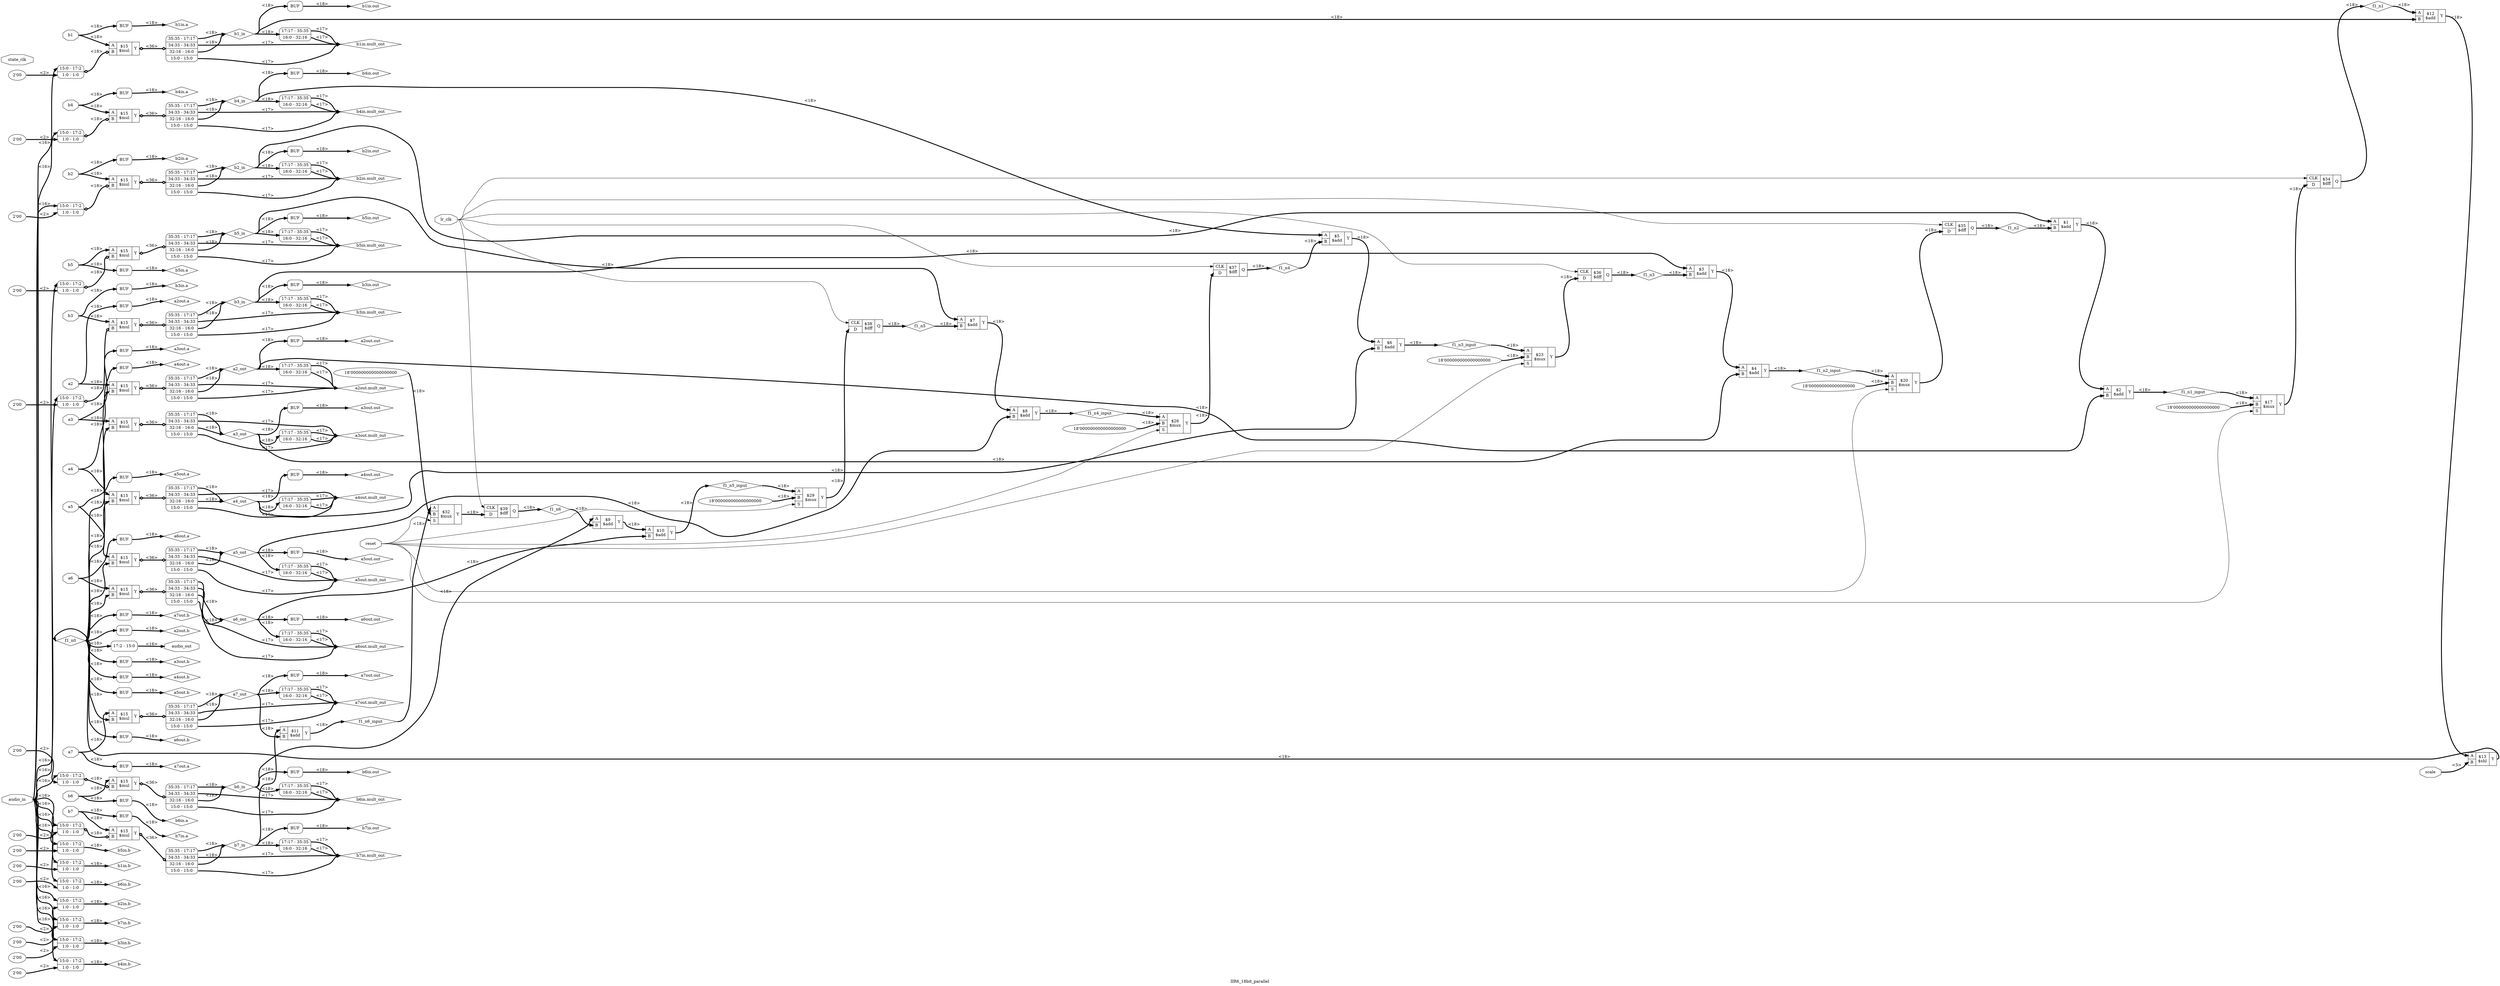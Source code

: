 digraph "IIR6_18bit_parallel" {
label="IIR6_18bit_parallel";
rankdir="LR";
remincross=true;
n2 [ shape=octagon, label="audio_out", color="black", fontcolor="black" ];
n3 [ shape=octagon, label="audio_in", color="black", fontcolor="black" ];
n4 [ shape=octagon, label="scale", color="black", fontcolor="black" ];
n5 [ shape=octagon, label="b1", color="black", fontcolor="black" ];
n6 [ shape=octagon, label="b2", color="black", fontcolor="black" ];
n7 [ shape=octagon, label="b3", color="black", fontcolor="black" ];
n8 [ shape=octagon, label="b4", color="black", fontcolor="black" ];
n9 [ shape=octagon, label="b5", color="black", fontcolor="black" ];
n10 [ shape=octagon, label="b6", color="black", fontcolor="black" ];
n11 [ shape=octagon, label="b7", color="black", fontcolor="black" ];
n12 [ shape=octagon, label="a2", color="black", fontcolor="black" ];
n13 [ shape=octagon, label="a3", color="black", fontcolor="black" ];
n14 [ shape=octagon, label="a4", color="black", fontcolor="black" ];
n15 [ shape=octagon, label="a5", color="black", fontcolor="black" ];
n16 [ shape=octagon, label="a6", color="black", fontcolor="black" ];
n17 [ shape=octagon, label="a7", color="black", fontcolor="black" ];
n18 [ shape=octagon, label="state_clk", color="black", fontcolor="black" ];
n19 [ shape=octagon, label="lr_clk", color="black", fontcolor="black" ];
n20 [ shape=octagon, label="reset", color="black", fontcolor="black" ];
n21 [ shape=diamond, label="b1_in", color="black", fontcolor="black" ];
n22 [ shape=diamond, label="b2_in", color="black", fontcolor="black" ];
n23 [ shape=diamond, label="b3_in", color="black", fontcolor="black" ];
n24 [ shape=diamond, label="b4_in", color="black", fontcolor="black" ];
n25 [ shape=diamond, label="b5_in", color="black", fontcolor="black" ];
n26 [ shape=diamond, label="b6_in", color="black", fontcolor="black" ];
n27 [ shape=diamond, label="b7_in", color="black", fontcolor="black" ];
n28 [ shape=diamond, label="a2_out", color="black", fontcolor="black" ];
n29 [ shape=diamond, label="a3_out", color="black", fontcolor="black" ];
n30 [ shape=diamond, label="a4_out", color="black", fontcolor="black" ];
n31 [ shape=diamond, label="a5_out", color="black", fontcolor="black" ];
n32 [ shape=diamond, label="a6_out", color="black", fontcolor="black" ];
n33 [ shape=diamond, label="a7_out", color="black", fontcolor="black" ];
n34 [ shape=diamond, label="f1_n1", color="black", fontcolor="black" ];
n35 [ shape=diamond, label="f1_n2", color="black", fontcolor="black" ];
n36 [ shape=diamond, label="f1_n3", color="black", fontcolor="black" ];
n37 [ shape=diamond, label="f1_n4", color="black", fontcolor="black" ];
n38 [ shape=diamond, label="f1_n5", color="black", fontcolor="black" ];
n39 [ shape=diamond, label="f1_n6", color="black", fontcolor="black" ];
n40 [ shape=diamond, label="f1_n1_input", color="black", fontcolor="black" ];
n41 [ shape=diamond, label="f1_n2_input", color="black", fontcolor="black" ];
n42 [ shape=diamond, label="f1_n3_input", color="black", fontcolor="black" ];
n43 [ shape=diamond, label="f1_n4_input", color="black", fontcolor="black" ];
n44 [ shape=diamond, label="f1_n5_input", color="black", fontcolor="black" ];
n45 [ shape=diamond, label="f1_n6_input", color="black", fontcolor="black" ];
n46 [ shape=diamond, label="f1_n0", color="black", fontcolor="black" ];
n59 [ shape=diamond, label="a7out.b", color="black", fontcolor="black" ];
n60 [ shape=diamond, label="a7out.mult_out", color="black", fontcolor="black" ];
n61 [ shape=diamond, label="b1in.out", color="black", fontcolor="black" ];
n62 [ shape=diamond, label="b2in.out", color="black", fontcolor="black" ];
n63 [ shape=diamond, label="b1in.a", color="black", fontcolor="black" ];
n64 [ shape=diamond, label="b3in.out", color="black", fontcolor="black" ];
n65 [ shape=diamond, label="b1in.b", color="black", fontcolor="black" ];
n66 [ shape=diamond, label="b1in.mult_out", color="black", fontcolor="black" ];
n67 [ shape=diamond, label="b2in.a", color="black", fontcolor="black" ];
n68 [ shape=diamond, label="b4in.out", color="black", fontcolor="black" ];
n69 [ shape=diamond, label="b2in.b", color="black", fontcolor="black" ];
n70 [ shape=diamond, label="b2in.mult_out", color="black", fontcolor="black" ];
n71 [ shape=diamond, label="b3in.a", color="black", fontcolor="black" ];
n72 [ shape=diamond, label="b5in.out", color="black", fontcolor="black" ];
n73 [ shape=diamond, label="b3in.b", color="black", fontcolor="black" ];
n74 [ shape=diamond, label="b3in.mult_out", color="black", fontcolor="black" ];
n75 [ shape=diamond, label="b4in.a", color="black", fontcolor="black" ];
n76 [ shape=diamond, label="b6in.out", color="black", fontcolor="black" ];
n77 [ shape=diamond, label="b4in.b", color="black", fontcolor="black" ];
n78 [ shape=diamond, label="b4in.mult_out", color="black", fontcolor="black" ];
n79 [ shape=diamond, label="b5in.a", color="black", fontcolor="black" ];
n80 [ shape=diamond, label="b7in.out", color="black", fontcolor="black" ];
n81 [ shape=diamond, label="b5in.b", color="black", fontcolor="black" ];
n82 [ shape=diamond, label="b5in.mult_out", color="black", fontcolor="black" ];
n83 [ shape=diamond, label="b6in.a", color="black", fontcolor="black" ];
n84 [ shape=diamond, label="a2out.out", color="black", fontcolor="black" ];
n85 [ shape=diamond, label="b6in.b", color="black", fontcolor="black" ];
n86 [ shape=diamond, label="b6in.mult_out", color="black", fontcolor="black" ];
n87 [ shape=diamond, label="b7in.a", color="black", fontcolor="black" ];
n88 [ shape=diamond, label="a3out.out", color="black", fontcolor="black" ];
n89 [ shape=diamond, label="b7in.b", color="black", fontcolor="black" ];
n90 [ shape=diamond, label="b7in.mult_out", color="black", fontcolor="black" ];
n91 [ shape=diamond, label="a2out.a", color="black", fontcolor="black" ];
n92 [ shape=diamond, label="a4out.out", color="black", fontcolor="black" ];
n93 [ shape=diamond, label="a2out.b", color="black", fontcolor="black" ];
n94 [ shape=diamond, label="a2out.mult_out", color="black", fontcolor="black" ];
n95 [ shape=diamond, label="a3out.a", color="black", fontcolor="black" ];
n96 [ shape=diamond, label="a5out.out", color="black", fontcolor="black" ];
n97 [ shape=diamond, label="a3out.b", color="black", fontcolor="black" ];
n98 [ shape=diamond, label="a3out.mult_out", color="black", fontcolor="black" ];
n99 [ shape=diamond, label="a4out.a", color="black", fontcolor="black" ];
n100 [ shape=diamond, label="a6out.out", color="black", fontcolor="black" ];
n101 [ shape=diamond, label="a4out.b", color="black", fontcolor="black" ];
n102 [ shape=diamond, label="a4out.mult_out", color="black", fontcolor="black" ];
n103 [ shape=diamond, label="a5out.a", color="black", fontcolor="black" ];
n104 [ shape=diamond, label="a7out.out", color="black", fontcolor="black" ];
n105 [ shape=diamond, label="a5out.b", color="black", fontcolor="black" ];
n106 [ shape=diamond, label="a5out.mult_out", color="black", fontcolor="black" ];
n107 [ shape=diamond, label="a6out.a", color="black", fontcolor="black" ];
n108 [ shape=diamond, label="a6out.b", color="black", fontcolor="black" ];
n109 [ shape=diamond, label="a6out.mult_out", color="black", fontcolor="black" ];
n110 [ shape=diamond, label="a7out.a", color="black", fontcolor="black" ];
c114 [ shape=record, label="{{<p111> A|<p112> B}|$1\n$add|{<p113> Y}}" ];
c115 [ shape=record, label="{{<p111> A|<p112> B}|$2\n$add|{<p113> Y}}" ];
c116 [ shape=record, label="{{<p111> A|<p112> B}|$3\n$add|{<p113> Y}}" ];
c117 [ shape=record, label="{{<p111> A|<p112> B}|$4\n$add|{<p113> Y}}" ];
c118 [ shape=record, label="{{<p111> A|<p112> B}|$5\n$add|{<p113> Y}}" ];
c119 [ shape=record, label="{{<p111> A|<p112> B}|$6\n$add|{<p113> Y}}" ];
c120 [ shape=record, label="{{<p111> A|<p112> B}|$7\n$add|{<p113> Y}}" ];
c121 [ shape=record, label="{{<p111> A|<p112> B}|$8\n$add|{<p113> Y}}" ];
c122 [ shape=record, label="{{<p111> A|<p112> B}|$9\n$add|{<p113> Y}}" ];
c123 [ shape=record, label="{{<p111> A|<p112> B}|$10\n$add|{<p113> Y}}" ];
c124 [ shape=record, label="{{<p111> A|<p112> B}|$11\n$add|{<p113> Y}}" ];
c125 [ shape=record, label="{{<p111> A|<p112> B}|$12\n$add|{<p113> Y}}" ];
c126 [ shape=record, label="{{<p111> A|<p112> B}|$13\n$shl|{<p113> Y}}" ];
v0 [ label="18'000000000000000000" ];
c128 [ shape=record, label="{{<p111> A|<p112> B|<p127> S}|$17\n$mux|{<p113> Y}}" ];
v1 [ label="18'000000000000000000" ];
c129 [ shape=record, label="{{<p111> A|<p112> B|<p127> S}|$20\n$mux|{<p113> Y}}" ];
v2 [ label="18'000000000000000000" ];
c130 [ shape=record, label="{{<p111> A|<p112> B|<p127> S}|$23\n$mux|{<p113> Y}}" ];
v3 [ label="18'000000000000000000" ];
c131 [ shape=record, label="{{<p111> A|<p112> B|<p127> S}|$26\n$mux|{<p113> Y}}" ];
v4 [ label="18'000000000000000000" ];
c132 [ shape=record, label="{{<p111> A|<p112> B|<p127> S}|$29\n$mux|{<p113> Y}}" ];
v5 [ label="18'000000000000000000" ];
c133 [ shape=record, label="{{<p111> A|<p112> B|<p127> S}|$32\n$mux|{<p113> Y}}" ];
c137 [ shape=record, label="{{<p134> CLK|<p135> D}|$34\n$dff|{<p136> Q}}" ];
c138 [ shape=record, label="{{<p134> CLK|<p135> D}|$35\n$dff|{<p136> Q}}" ];
c139 [ shape=record, label="{{<p134> CLK|<p135> D}|$36\n$dff|{<p136> Q}}" ];
c140 [ shape=record, label="{{<p134> CLK|<p135> D}|$37\n$dff|{<p136> Q}}" ];
c141 [ shape=record, label="{{<p134> CLK|<p135> D}|$38\n$dff|{<p136> Q}}" ];
c142 [ shape=record, label="{{<p134> CLK|<p135> D}|$39\n$dff|{<p136> Q}}" ];
c143 [ shape=record, label="{{<p111> A|<p112> B}|$15\n$mul|{<p113> Y}}" ];
x6 [ shape=record, style=rounded, label="<s3> 35:35 - 17:17 |<s2> 34:33 - 34:33 |<s1> 32:16 - 16:0 |<s0> 15:0 - 15:0 " ];
c143:p113:e -> x6:w [arrowhead=odiamond, arrowtail=odiamond, dir=both, color="black", style="setlinewidth(3)", label="<36>"];
v8 [ label="2'00" ];
c144 [ shape=record, label="{{<p111> A|<p112> B}|$15\n$mul|{<p113> Y}}" ];
x7 [ shape=record, style=rounded, label="<s1> 15:0 - 17:2 |<s0> 1:0 - 1:0 " ];
x7:e -> c144:p112:w [arrowhead=odiamond, arrowtail=odiamond, dir=both, color="black", style="setlinewidth(3)", label="<18>"];
x9 [ shape=record, style=rounded, label="<s3> 35:35 - 17:17 |<s2> 34:33 - 34:33 |<s1> 32:16 - 16:0 |<s0> 15:0 - 15:0 " ];
c144:p113:e -> x9:w [arrowhead=odiamond, arrowtail=odiamond, dir=both, color="black", style="setlinewidth(3)", label="<36>"];
v11 [ label="2'00" ];
c145 [ shape=record, label="{{<p111> A|<p112> B}|$15\n$mul|{<p113> Y}}" ];
x10 [ shape=record, style=rounded, label="<s1> 15:0 - 17:2 |<s0> 1:0 - 1:0 " ];
x10:e -> c145:p112:w [arrowhead=odiamond, arrowtail=odiamond, dir=both, color="black", style="setlinewidth(3)", label="<18>"];
x12 [ shape=record, style=rounded, label="<s3> 35:35 - 17:17 |<s2> 34:33 - 34:33 |<s1> 32:16 - 16:0 |<s0> 15:0 - 15:0 " ];
c145:p113:e -> x12:w [arrowhead=odiamond, arrowtail=odiamond, dir=both, color="black", style="setlinewidth(3)", label="<36>"];
v14 [ label="2'00" ];
c146 [ shape=record, label="{{<p111> A|<p112> B}|$15\n$mul|{<p113> Y}}" ];
x13 [ shape=record, style=rounded, label="<s1> 15:0 - 17:2 |<s0> 1:0 - 1:0 " ];
x13:e -> c146:p112:w [arrowhead=odiamond, arrowtail=odiamond, dir=both, color="black", style="setlinewidth(3)", label="<18>"];
x15 [ shape=record, style=rounded, label="<s3> 35:35 - 17:17 |<s2> 34:33 - 34:33 |<s1> 32:16 - 16:0 |<s0> 15:0 - 15:0 " ];
c146:p113:e -> x15:w [arrowhead=odiamond, arrowtail=odiamond, dir=both, color="black", style="setlinewidth(3)", label="<36>"];
v17 [ label="2'00" ];
c147 [ shape=record, label="{{<p111> A|<p112> B}|$15\n$mul|{<p113> Y}}" ];
x16 [ shape=record, style=rounded, label="<s1> 15:0 - 17:2 |<s0> 1:0 - 1:0 " ];
x16:e -> c147:p112:w [arrowhead=odiamond, arrowtail=odiamond, dir=both, color="black", style="setlinewidth(3)", label="<18>"];
x18 [ shape=record, style=rounded, label="<s3> 35:35 - 17:17 |<s2> 34:33 - 34:33 |<s1> 32:16 - 16:0 |<s0> 15:0 - 15:0 " ];
c147:p113:e -> x18:w [arrowhead=odiamond, arrowtail=odiamond, dir=both, color="black", style="setlinewidth(3)", label="<36>"];
v20 [ label="2'00" ];
c148 [ shape=record, label="{{<p111> A|<p112> B}|$15\n$mul|{<p113> Y}}" ];
x19 [ shape=record, style=rounded, label="<s1> 15:0 - 17:2 |<s0> 1:0 - 1:0 " ];
x19:e -> c148:p112:w [arrowhead=odiamond, arrowtail=odiamond, dir=both, color="black", style="setlinewidth(3)", label="<18>"];
x21 [ shape=record, style=rounded, label="<s3> 35:35 - 17:17 |<s2> 34:33 - 34:33 |<s1> 32:16 - 16:0 |<s0> 15:0 - 15:0 " ];
c148:p113:e -> x21:w [arrowhead=odiamond, arrowtail=odiamond, dir=both, color="black", style="setlinewidth(3)", label="<36>"];
v23 [ label="2'00" ];
c149 [ shape=record, label="{{<p111> A|<p112> B}|$15\n$mul|{<p113> Y}}" ];
x22 [ shape=record, style=rounded, label="<s1> 15:0 - 17:2 |<s0> 1:0 - 1:0 " ];
x22:e -> c149:p112:w [arrowhead=odiamond, arrowtail=odiamond, dir=both, color="black", style="setlinewidth(3)", label="<18>"];
x24 [ shape=record, style=rounded, label="<s3> 35:35 - 17:17 |<s2> 34:33 - 34:33 |<s1> 32:16 - 16:0 |<s0> 15:0 - 15:0 " ];
c149:p113:e -> x24:w [arrowhead=odiamond, arrowtail=odiamond, dir=both, color="black", style="setlinewidth(3)", label="<36>"];
v26 [ label="2'00" ];
c150 [ shape=record, label="{{<p111> A|<p112> B}|$15\n$mul|{<p113> Y}}" ];
x25 [ shape=record, style=rounded, label="<s1> 15:0 - 17:2 |<s0> 1:0 - 1:0 " ];
x25:e -> c150:p112:w [arrowhead=odiamond, arrowtail=odiamond, dir=both, color="black", style="setlinewidth(3)", label="<18>"];
x27 [ shape=record, style=rounded, label="<s3> 35:35 - 17:17 |<s2> 34:33 - 34:33 |<s1> 32:16 - 16:0 |<s0> 15:0 - 15:0 " ];
c150:p113:e -> x27:w [arrowhead=odiamond, arrowtail=odiamond, dir=both, color="black", style="setlinewidth(3)", label="<36>"];
c151 [ shape=record, label="{{<p111> A|<p112> B}|$15\n$mul|{<p113> Y}}" ];
x28 [ shape=record, style=rounded, label="<s3> 35:35 - 17:17 |<s2> 34:33 - 34:33 |<s1> 32:16 - 16:0 |<s0> 15:0 - 15:0 " ];
c151:p113:e -> x28:w [arrowhead=odiamond, arrowtail=odiamond, dir=both, color="black", style="setlinewidth(3)", label="<36>"];
c152 [ shape=record, label="{{<p111> A|<p112> B}|$15\n$mul|{<p113> Y}}" ];
x29 [ shape=record, style=rounded, label="<s3> 35:35 - 17:17 |<s2> 34:33 - 34:33 |<s1> 32:16 - 16:0 |<s0> 15:0 - 15:0 " ];
c152:p113:e -> x29:w [arrowhead=odiamond, arrowtail=odiamond, dir=both, color="black", style="setlinewidth(3)", label="<36>"];
c153 [ shape=record, label="{{<p111> A|<p112> B}|$15\n$mul|{<p113> Y}}" ];
x30 [ shape=record, style=rounded, label="<s3> 35:35 - 17:17 |<s2> 34:33 - 34:33 |<s1> 32:16 - 16:0 |<s0> 15:0 - 15:0 " ];
c153:p113:e -> x30:w [arrowhead=odiamond, arrowtail=odiamond, dir=both, color="black", style="setlinewidth(3)", label="<36>"];
c154 [ shape=record, label="{{<p111> A|<p112> B}|$15\n$mul|{<p113> Y}}" ];
x31 [ shape=record, style=rounded, label="<s3> 35:35 - 17:17 |<s2> 34:33 - 34:33 |<s1> 32:16 - 16:0 |<s0> 15:0 - 15:0 " ];
c154:p113:e -> x31:w [arrowhead=odiamond, arrowtail=odiamond, dir=both, color="black", style="setlinewidth(3)", label="<36>"];
c155 [ shape=record, label="{{<p111> A|<p112> B}|$15\n$mul|{<p113> Y}}" ];
x32 [ shape=record, style=rounded, label="<s3> 35:35 - 17:17 |<s2> 34:33 - 34:33 |<s1> 32:16 - 16:0 |<s0> 15:0 - 15:0 " ];
c155:p113:e -> x32:w [arrowhead=odiamond, arrowtail=odiamond, dir=both, color="black", style="setlinewidth(3)", label="<36>"];
x33 [ shape=record, style=rounded, label="<s0> 17:2 - 15:0 " ];
x34 [shape=box, style=rounded, label="BUF"];
x35 [ shape=record, style=rounded, label="<s1> 17:17 - 35:35 |<s0> 16:0 - 32:16 " ];
x36 [shape=box, style=rounded, label="BUF"];
x37 [shape=box, style=rounded, label="BUF"];
x38 [shape=box, style=rounded, label="BUF"];
x39 [shape=box, style=rounded, label="BUF"];
v41 [ label="2'00" ];
x40 [ shape=record, style=rounded, label="<s1> 15:0 - 17:2 |<s0> 1:0 - 1:0 " ];
x42 [ shape=record, style=rounded, label="<s1> 17:17 - 35:35 |<s0> 16:0 - 32:16 " ];
x43 [shape=box, style=rounded, label="BUF"];
x44 [shape=box, style=rounded, label="BUF"];
v46 [ label="2'00" ];
x45 [ shape=record, style=rounded, label="<s1> 15:0 - 17:2 |<s0> 1:0 - 1:0 " ];
x47 [ shape=record, style=rounded, label="<s1> 17:17 - 35:35 |<s0> 16:0 - 32:16 " ];
x48 [shape=box, style=rounded, label="BUF"];
x49 [shape=box, style=rounded, label="BUF"];
v51 [ label="2'00" ];
x50 [ shape=record, style=rounded, label="<s1> 15:0 - 17:2 |<s0> 1:0 - 1:0 " ];
x52 [ shape=record, style=rounded, label="<s1> 17:17 - 35:35 |<s0> 16:0 - 32:16 " ];
x53 [shape=box, style=rounded, label="BUF"];
x54 [shape=box, style=rounded, label="BUF"];
v56 [ label="2'00" ];
x55 [ shape=record, style=rounded, label="<s1> 15:0 - 17:2 |<s0> 1:0 - 1:0 " ];
x57 [ shape=record, style=rounded, label="<s1> 17:17 - 35:35 |<s0> 16:0 - 32:16 " ];
x58 [shape=box, style=rounded, label="BUF"];
x59 [shape=box, style=rounded, label="BUF"];
v61 [ label="2'00" ];
x60 [ shape=record, style=rounded, label="<s1> 15:0 - 17:2 |<s0> 1:0 - 1:0 " ];
x62 [ shape=record, style=rounded, label="<s1> 17:17 - 35:35 |<s0> 16:0 - 32:16 " ];
x63 [shape=box, style=rounded, label="BUF"];
x64 [shape=box, style=rounded, label="BUF"];
v66 [ label="2'00" ];
x65 [ shape=record, style=rounded, label="<s1> 15:0 - 17:2 |<s0> 1:0 - 1:0 " ];
x67 [ shape=record, style=rounded, label="<s1> 17:17 - 35:35 |<s0> 16:0 - 32:16 " ];
x68 [shape=box, style=rounded, label="BUF"];
x69 [shape=box, style=rounded, label="BUF"];
v71 [ label="2'00" ];
x70 [ shape=record, style=rounded, label="<s1> 15:0 - 17:2 |<s0> 1:0 - 1:0 " ];
x72 [ shape=record, style=rounded, label="<s1> 17:17 - 35:35 |<s0> 16:0 - 32:16 " ];
x73 [shape=box, style=rounded, label="BUF"];
x74 [shape=box, style=rounded, label="BUF"];
x75 [shape=box, style=rounded, label="BUF"];
x76 [ shape=record, style=rounded, label="<s1> 17:17 - 35:35 |<s0> 16:0 - 32:16 " ];
x77 [shape=box, style=rounded, label="BUF"];
x78 [shape=box, style=rounded, label="BUF"];
x79 [shape=box, style=rounded, label="BUF"];
x80 [ shape=record, style=rounded, label="<s1> 17:17 - 35:35 |<s0> 16:0 - 32:16 " ];
x81 [shape=box, style=rounded, label="BUF"];
x82 [shape=box, style=rounded, label="BUF"];
x83 [shape=box, style=rounded, label="BUF"];
x84 [ shape=record, style=rounded, label="<s1> 17:17 - 35:35 |<s0> 16:0 - 32:16 " ];
x85 [shape=box, style=rounded, label="BUF"];
x86 [shape=box, style=rounded, label="BUF"];
x87 [shape=box, style=rounded, label="BUF"];
x88 [ shape=record, style=rounded, label="<s1> 17:17 - 35:35 |<s0> 16:0 - 32:16 " ];
x89 [shape=box, style=rounded, label="BUF"];
x90 [shape=box, style=rounded, label="BUF"];
x91 [ shape=record, style=rounded, label="<s1> 17:17 - 35:35 |<s0> 16:0 - 32:16 " ];
x92 [shape=box, style=rounded, label="BUF"];
n10:e -> c149:p111:w [color="black", style="setlinewidth(3)", label="<18>"];
n10:e -> x63:w:w [color="black", style="setlinewidth(3)", label="<18>"];
x82:e:e -> n100:w [color="black", style="setlinewidth(3)", label="<18>"];
x83:e:e -> n101:w [color="black", style="setlinewidth(3)", label="<18>"];
x30:s0:e -> n102:w [color="black", style="setlinewidth(3)", label="<17>"];
x30:s2:e -> n102:w [color="black", style="setlinewidth(3)", label="<17>"];
x84:s0:e -> n102:w [color="black", style="setlinewidth(3)", label="<17>"];
x84:s1:e -> n102:w [color="black", style="setlinewidth(3)", label="<17>"];
x85:e:e -> n103:w [color="black", style="setlinewidth(3)", label="<18>"];
x86:e:e -> n104:w [color="black", style="setlinewidth(3)", label="<18>"];
x87:e:e -> n105:w [color="black", style="setlinewidth(3)", label="<18>"];
x31:s0:e -> n106:w [color="black", style="setlinewidth(3)", label="<17>"];
x31:s2:e -> n106:w [color="black", style="setlinewidth(3)", label="<17>"];
x88:s0:e -> n106:w [color="black", style="setlinewidth(3)", label="<17>"];
x88:s1:e -> n106:w [color="black", style="setlinewidth(3)", label="<17>"];
x89:e:e -> n107:w [color="black", style="setlinewidth(3)", label="<18>"];
x90:e:e -> n108:w [color="black", style="setlinewidth(3)", label="<18>"];
x32:s0:e -> n109:w [color="black", style="setlinewidth(3)", label="<17>"];
x32:s2:e -> n109:w [color="black", style="setlinewidth(3)", label="<17>"];
x91:s0:e -> n109:w [color="black", style="setlinewidth(3)", label="<17>"];
x91:s1:e -> n109:w [color="black", style="setlinewidth(3)", label="<17>"];
n11:e -> c150:p111:w [color="black", style="setlinewidth(3)", label="<18>"];
n11:e -> x68:w:w [color="black", style="setlinewidth(3)", label="<18>"];
x92:e:e -> n110:w [color="black", style="setlinewidth(3)", label="<18>"];
n12:e -> c151:p111:w [color="black", style="setlinewidth(3)", label="<18>"];
n12:e -> x73:w:w [color="black", style="setlinewidth(3)", label="<18>"];
n13:e -> c152:p111:w [color="black", style="setlinewidth(3)", label="<18>"];
n13:e -> x77:w:w [color="black", style="setlinewidth(3)", label="<18>"];
n14:e -> c153:p111:w [color="black", style="setlinewidth(3)", label="<18>"];
n14:e -> x81:w:w [color="black", style="setlinewidth(3)", label="<18>"];
n15:e -> c154:p111:w [color="black", style="setlinewidth(3)", label="<18>"];
n15:e -> x85:w:w [color="black", style="setlinewidth(3)", label="<18>"];
n16:e -> c155:p111:w [color="black", style="setlinewidth(3)", label="<18>"];
n16:e -> x89:w:w [color="black", style="setlinewidth(3)", label="<18>"];
n17:e -> c143:p111:w [color="black", style="setlinewidth(3)", label="<18>"];
n17:e -> x92:w:w [color="black", style="setlinewidth(3)", label="<18>"];
n19:e -> c137:p134:w [color="black", label=""];
n19:e -> c138:p134:w [color="black", label=""];
n19:e -> c139:p134:w [color="black", label=""];
n19:e -> c140:p134:w [color="black", label=""];
n19:e -> c141:p134:w [color="black", label=""];
n19:e -> c142:p134:w [color="black", label=""];
x33:e -> n2:w [color="black", style="setlinewidth(3)", label="<16>"];
n20:e -> c128:p127:w [color="black", label=""];
n20:e -> c129:p127:w [color="black", label=""];
n20:e -> c130:p127:w [color="black", label=""];
n20:e -> c131:p127:w [color="black", label=""];
n20:e -> c132:p127:w [color="black", label=""];
n20:e -> c133:p127:w [color="black", label=""];
x9:s1:e -> n21:w [color="black", style="setlinewidth(3)", label="<18>"];
x9:s3:e -> n21:w [color="black", style="setlinewidth(3)", label="<18>"];
n21:e -> c125:p112:w [color="black", style="setlinewidth(3)", label="<18>"];
n21:e -> x36:w:w [color="black", style="setlinewidth(3)", label="<18>"];
n21:e -> x42:w [color="black", style="setlinewidth(3)", label="<18>"];
x12:s1:e -> n22:w [color="black", style="setlinewidth(3)", label="<18>"];
x12:s3:e -> n22:w [color="black", style="setlinewidth(3)", label="<18>"];
n22:e -> c114:p111:w [color="black", style="setlinewidth(3)", label="<18>"];
n22:e -> x37:w:w [color="black", style="setlinewidth(3)", label="<18>"];
n22:e -> x47:w [color="black", style="setlinewidth(3)", label="<18>"];
x15:s1:e -> n23:w [color="black", style="setlinewidth(3)", label="<18>"];
x15:s3:e -> n23:w [color="black", style="setlinewidth(3)", label="<18>"];
n23:e -> c116:p111:w [color="black", style="setlinewidth(3)", label="<18>"];
n23:e -> x39:w:w [color="black", style="setlinewidth(3)", label="<18>"];
n23:e -> x52:w [color="black", style="setlinewidth(3)", label="<18>"];
x18:s1:e -> n24:w [color="black", style="setlinewidth(3)", label="<18>"];
x18:s3:e -> n24:w [color="black", style="setlinewidth(3)", label="<18>"];
n24:e -> c118:p111:w [color="black", style="setlinewidth(3)", label="<18>"];
n24:e -> x44:w:w [color="black", style="setlinewidth(3)", label="<18>"];
n24:e -> x57:w [color="black", style="setlinewidth(3)", label="<18>"];
x21:s1:e -> n25:w [color="black", style="setlinewidth(3)", label="<18>"];
x21:s3:e -> n25:w [color="black", style="setlinewidth(3)", label="<18>"];
n25:e -> c120:p111:w [color="black", style="setlinewidth(3)", label="<18>"];
n25:e -> x49:w:w [color="black", style="setlinewidth(3)", label="<18>"];
n25:e -> x62:w [color="black", style="setlinewidth(3)", label="<18>"];
x24:s1:e -> n26:w [color="black", style="setlinewidth(3)", label="<18>"];
x24:s3:e -> n26:w [color="black", style="setlinewidth(3)", label="<18>"];
n26:e -> c122:p111:w [color="black", style="setlinewidth(3)", label="<18>"];
n26:e -> x54:w:w [color="black", style="setlinewidth(3)", label="<18>"];
n26:e -> x67:w [color="black", style="setlinewidth(3)", label="<18>"];
x27:s1:e -> n27:w [color="black", style="setlinewidth(3)", label="<18>"];
x27:s3:e -> n27:w [color="black", style="setlinewidth(3)", label="<18>"];
n27:e -> c124:p111:w [color="black", style="setlinewidth(3)", label="<18>"];
n27:e -> x59:w:w [color="black", style="setlinewidth(3)", label="<18>"];
n27:e -> x72:w [color="black", style="setlinewidth(3)", label="<18>"];
x28:s1:e -> n28:w [color="black", style="setlinewidth(3)", label="<18>"];
x28:s3:e -> n28:w [color="black", style="setlinewidth(3)", label="<18>"];
n28:e -> c115:p112:w [color="black", style="setlinewidth(3)", label="<18>"];
n28:e -> x64:w:w [color="black", style="setlinewidth(3)", label="<18>"];
n28:e -> x76:w [color="black", style="setlinewidth(3)", label="<18>"];
x29:s1:e -> n29:w [color="black", style="setlinewidth(3)", label="<18>"];
x29:s3:e -> n29:w [color="black", style="setlinewidth(3)", label="<18>"];
n29:e -> c117:p112:w [color="black", style="setlinewidth(3)", label="<18>"];
n29:e -> x69:w:w [color="black", style="setlinewidth(3)", label="<18>"];
n29:e -> x80:w [color="black", style="setlinewidth(3)", label="<18>"];
n3:e -> x10:s1:w [color="black", style="setlinewidth(3)", label="<16>"];
n3:e -> x13:s1:w [color="black", style="setlinewidth(3)", label="<16>"];
n3:e -> x16:s1:w [color="black", style="setlinewidth(3)", label="<16>"];
n3:e -> x19:s1:w [color="black", style="setlinewidth(3)", label="<16>"];
n3:e -> x22:s1:w [color="black", style="setlinewidth(3)", label="<16>"];
n3:e -> x25:s1:w [color="black", style="setlinewidth(3)", label="<16>"];
n3:e -> x40:s1:w [color="black", style="setlinewidth(3)", label="<16>"];
n3:e -> x45:s1:w [color="black", style="setlinewidth(3)", label="<16>"];
n3:e -> x50:s1:w [color="black", style="setlinewidth(3)", label="<16>"];
n3:e -> x55:s1:w [color="black", style="setlinewidth(3)", label="<16>"];
n3:e -> x60:s1:w [color="black", style="setlinewidth(3)", label="<16>"];
n3:e -> x65:s1:w [color="black", style="setlinewidth(3)", label="<16>"];
n3:e -> x70:s1:w [color="black", style="setlinewidth(3)", label="<16>"];
n3:e -> x7:s1:w [color="black", style="setlinewidth(3)", label="<16>"];
x30:s1:e -> n30:w [color="black", style="setlinewidth(3)", label="<18>"];
x30:s3:e -> n30:w [color="black", style="setlinewidth(3)", label="<18>"];
n30:e -> c119:p112:w [color="black", style="setlinewidth(3)", label="<18>"];
n30:e -> x74:w:w [color="black", style="setlinewidth(3)", label="<18>"];
n30:e -> x84:w [color="black", style="setlinewidth(3)", label="<18>"];
x31:s1:e -> n31:w [color="black", style="setlinewidth(3)", label="<18>"];
x31:s3:e -> n31:w [color="black", style="setlinewidth(3)", label="<18>"];
n31:e -> c121:p112:w [color="black", style="setlinewidth(3)", label="<18>"];
n31:e -> x78:w:w [color="black", style="setlinewidth(3)", label="<18>"];
n31:e -> x88:w [color="black", style="setlinewidth(3)", label="<18>"];
x32:s1:e -> n32:w [color="black", style="setlinewidth(3)", label="<18>"];
x32:s3:e -> n32:w [color="black", style="setlinewidth(3)", label="<18>"];
n32:e -> c123:p112:w [color="black", style="setlinewidth(3)", label="<18>"];
n32:e -> x82:w:w [color="black", style="setlinewidth(3)", label="<18>"];
n32:e -> x91:w [color="black", style="setlinewidth(3)", label="<18>"];
x6:s1:e -> n33:w [color="black", style="setlinewidth(3)", label="<18>"];
x6:s3:e -> n33:w [color="black", style="setlinewidth(3)", label="<18>"];
n33:e -> c124:p112:w [color="black", style="setlinewidth(3)", label="<18>"];
n33:e -> x35:w [color="black", style="setlinewidth(3)", label="<18>"];
n33:e -> x86:w:w [color="black", style="setlinewidth(3)", label="<18>"];
c137:p136:e -> n34:w [color="black", style="setlinewidth(3)", label="<18>"];
n34:e -> c125:p111:w [color="black", style="setlinewidth(3)", label="<18>"];
c138:p136:e -> n35:w [color="black", style="setlinewidth(3)", label="<18>"];
n35:e -> c114:p112:w [color="black", style="setlinewidth(3)", label="<18>"];
c139:p136:e -> n36:w [color="black", style="setlinewidth(3)", label="<18>"];
n36:e -> c116:p112:w [color="black", style="setlinewidth(3)", label="<18>"];
c140:p136:e -> n37:w [color="black", style="setlinewidth(3)", label="<18>"];
n37:e -> c118:p112:w [color="black", style="setlinewidth(3)", label="<18>"];
c141:p136:e -> n38:w [color="black", style="setlinewidth(3)", label="<18>"];
n38:e -> c120:p112:w [color="black", style="setlinewidth(3)", label="<18>"];
c142:p136:e -> n39:w [color="black", style="setlinewidth(3)", label="<18>"];
n39:e -> c122:p112:w [color="black", style="setlinewidth(3)", label="<18>"];
n4:e -> c126:p112:w [color="black", style="setlinewidth(3)", label="<3>"];
c115:p113:e -> n40:w [color="black", style="setlinewidth(3)", label="<18>"];
n40:e -> c128:p111:w [color="black", style="setlinewidth(3)", label="<18>"];
c117:p113:e -> n41:w [color="black", style="setlinewidth(3)", label="<18>"];
n41:e -> c129:p111:w [color="black", style="setlinewidth(3)", label="<18>"];
c119:p113:e -> n42:w [color="black", style="setlinewidth(3)", label="<18>"];
n42:e -> c130:p111:w [color="black", style="setlinewidth(3)", label="<18>"];
c121:p113:e -> n43:w [color="black", style="setlinewidth(3)", label="<18>"];
n43:e -> c131:p111:w [color="black", style="setlinewidth(3)", label="<18>"];
c123:p113:e -> n44:w [color="black", style="setlinewidth(3)", label="<18>"];
n44:e -> c132:p111:w [color="black", style="setlinewidth(3)", label="<18>"];
c124:p113:e -> n45:w [color="black", style="setlinewidth(3)", label="<18>"];
n45:e -> c133:p111:w [color="black", style="setlinewidth(3)", label="<18>"];
c126:p113:e -> n46:w [color="black", style="setlinewidth(3)", label="<18>"];
n46:e -> c143:p112:w [color="black", style="setlinewidth(3)", label="<18>"];
n46:e -> c151:p112:w [color="black", style="setlinewidth(3)", label="<18>"];
n46:e -> c152:p112:w [color="black", style="setlinewidth(3)", label="<18>"];
n46:e -> c153:p112:w [color="black", style="setlinewidth(3)", label="<18>"];
n46:e -> c154:p112:w [color="black", style="setlinewidth(3)", label="<18>"];
n46:e -> c155:p112:w [color="black", style="setlinewidth(3)", label="<18>"];
n46:e -> x33:s0:w [color="black", style="setlinewidth(3)", label="<18>"];
n46:e -> x34:w:w [color="black", style="setlinewidth(3)", label="<18>"];
n46:e -> x75:w:w [color="black", style="setlinewidth(3)", label="<18>"];
n46:e -> x79:w:w [color="black", style="setlinewidth(3)", label="<18>"];
n46:e -> x83:w:w [color="black", style="setlinewidth(3)", label="<18>"];
n46:e -> x87:w:w [color="black", style="setlinewidth(3)", label="<18>"];
n46:e -> x90:w:w [color="black", style="setlinewidth(3)", label="<18>"];
c128:p113:e -> c137:p135:w [color="black", style="setlinewidth(3)", label="<18>"];
c114:p113:e -> c115:p111:w [color="black", style="setlinewidth(3)", label="<18>"];
c116:p113:e -> c117:p111:w [color="black", style="setlinewidth(3)", label="<18>"];
n5:e -> c144:p111:w [color="black", style="setlinewidth(3)", label="<18>"];
n5:e -> x38:w:w [color="black", style="setlinewidth(3)", label="<18>"];
c118:p113:e -> c119:p111:w [color="black", style="setlinewidth(3)", label="<18>"];
c120:p113:e -> c121:p111:w [color="black", style="setlinewidth(3)", label="<18>"];
c122:p113:e -> c123:p111:w [color="black", style="setlinewidth(3)", label="<18>"];
c125:p113:e -> c126:p111:w [color="black", style="setlinewidth(3)", label="<18>"];
c129:p113:e -> c138:p135:w [color="black", style="setlinewidth(3)", label="<18>"];
c130:p113:e -> c139:p135:w [color="black", style="setlinewidth(3)", label="<18>"];
c131:p113:e -> c140:p135:w [color="black", style="setlinewidth(3)", label="<18>"];
c132:p113:e -> c141:p135:w [color="black", style="setlinewidth(3)", label="<18>"];
c133:p113:e -> c142:p135:w [color="black", style="setlinewidth(3)", label="<18>"];
x34:e:e -> n59:w [color="black", style="setlinewidth(3)", label="<18>"];
n6:e -> c145:p111:w [color="black", style="setlinewidth(3)", label="<18>"];
n6:e -> x43:w:w [color="black", style="setlinewidth(3)", label="<18>"];
x35:s0:e -> n60:w [color="black", style="setlinewidth(3)", label="<17>"];
x35:s1:e -> n60:w [color="black", style="setlinewidth(3)", label="<17>"];
x6:s0:e -> n60:w [color="black", style="setlinewidth(3)", label="<17>"];
x6:s2:e -> n60:w [color="black", style="setlinewidth(3)", label="<17>"];
x36:e:e -> n61:w [color="black", style="setlinewidth(3)", label="<18>"];
x37:e:e -> n62:w [color="black", style="setlinewidth(3)", label="<18>"];
x38:e:e -> n63:w [color="black", style="setlinewidth(3)", label="<18>"];
x39:e:e -> n64:w [color="black", style="setlinewidth(3)", label="<18>"];
x40:e -> n65:w [color="black", style="setlinewidth(3)", label="<18>"];
x42:s0:e -> n66:w [color="black", style="setlinewidth(3)", label="<17>"];
x42:s1:e -> n66:w [color="black", style="setlinewidth(3)", label="<17>"];
x9:s0:e -> n66:w [color="black", style="setlinewidth(3)", label="<17>"];
x9:s2:e -> n66:w [color="black", style="setlinewidth(3)", label="<17>"];
x43:e:e -> n67:w [color="black", style="setlinewidth(3)", label="<18>"];
x44:e:e -> n68:w [color="black", style="setlinewidth(3)", label="<18>"];
x45:e -> n69:w [color="black", style="setlinewidth(3)", label="<18>"];
n7:e -> c146:p111:w [color="black", style="setlinewidth(3)", label="<18>"];
n7:e -> x48:w:w [color="black", style="setlinewidth(3)", label="<18>"];
x12:s0:e -> n70:w [color="black", style="setlinewidth(3)", label="<17>"];
x12:s2:e -> n70:w [color="black", style="setlinewidth(3)", label="<17>"];
x47:s0:e -> n70:w [color="black", style="setlinewidth(3)", label="<17>"];
x47:s1:e -> n70:w [color="black", style="setlinewidth(3)", label="<17>"];
x48:e:e -> n71:w [color="black", style="setlinewidth(3)", label="<18>"];
x49:e:e -> n72:w [color="black", style="setlinewidth(3)", label="<18>"];
x50:e -> n73:w [color="black", style="setlinewidth(3)", label="<18>"];
x15:s0:e -> n74:w [color="black", style="setlinewidth(3)", label="<17>"];
x15:s2:e -> n74:w [color="black", style="setlinewidth(3)", label="<17>"];
x52:s0:e -> n74:w [color="black", style="setlinewidth(3)", label="<17>"];
x52:s1:e -> n74:w [color="black", style="setlinewidth(3)", label="<17>"];
x53:e:e -> n75:w [color="black", style="setlinewidth(3)", label="<18>"];
x54:e:e -> n76:w [color="black", style="setlinewidth(3)", label="<18>"];
x55:e -> n77:w [color="black", style="setlinewidth(3)", label="<18>"];
x18:s0:e -> n78:w [color="black", style="setlinewidth(3)", label="<17>"];
x18:s2:e -> n78:w [color="black", style="setlinewidth(3)", label="<17>"];
x57:s0:e -> n78:w [color="black", style="setlinewidth(3)", label="<17>"];
x57:s1:e -> n78:w [color="black", style="setlinewidth(3)", label="<17>"];
x58:e:e -> n79:w [color="black", style="setlinewidth(3)", label="<18>"];
n8:e -> c147:p111:w [color="black", style="setlinewidth(3)", label="<18>"];
n8:e -> x53:w:w [color="black", style="setlinewidth(3)", label="<18>"];
x59:e:e -> n80:w [color="black", style="setlinewidth(3)", label="<18>"];
x60:e -> n81:w [color="black", style="setlinewidth(3)", label="<18>"];
x21:s0:e -> n82:w [color="black", style="setlinewidth(3)", label="<17>"];
x21:s2:e -> n82:w [color="black", style="setlinewidth(3)", label="<17>"];
x62:s0:e -> n82:w [color="black", style="setlinewidth(3)", label="<17>"];
x62:s1:e -> n82:w [color="black", style="setlinewidth(3)", label="<17>"];
x63:e:e -> n83:w [color="black", style="setlinewidth(3)", label="<18>"];
x64:e:e -> n84:w [color="black", style="setlinewidth(3)", label="<18>"];
x65:e -> n85:w [color="black", style="setlinewidth(3)", label="<18>"];
x24:s0:e -> n86:w [color="black", style="setlinewidth(3)", label="<17>"];
x24:s2:e -> n86:w [color="black", style="setlinewidth(3)", label="<17>"];
x67:s0:e -> n86:w [color="black", style="setlinewidth(3)", label="<17>"];
x67:s1:e -> n86:w [color="black", style="setlinewidth(3)", label="<17>"];
x68:e:e -> n87:w [color="black", style="setlinewidth(3)", label="<18>"];
x69:e:e -> n88:w [color="black", style="setlinewidth(3)", label="<18>"];
x70:e -> n89:w [color="black", style="setlinewidth(3)", label="<18>"];
n9:e -> c148:p111:w [color="black", style="setlinewidth(3)", label="<18>"];
n9:e -> x58:w:w [color="black", style="setlinewidth(3)", label="<18>"];
x27:s0:e -> n90:w [color="black", style="setlinewidth(3)", label="<17>"];
x27:s2:e -> n90:w [color="black", style="setlinewidth(3)", label="<17>"];
x72:s0:e -> n90:w [color="black", style="setlinewidth(3)", label="<17>"];
x72:s1:e -> n90:w [color="black", style="setlinewidth(3)", label="<17>"];
x73:e:e -> n91:w [color="black", style="setlinewidth(3)", label="<18>"];
x74:e:e -> n92:w [color="black", style="setlinewidth(3)", label="<18>"];
x75:e:e -> n93:w [color="black", style="setlinewidth(3)", label="<18>"];
x28:s0:e -> n94:w [color="black", style="setlinewidth(3)", label="<17>"];
x28:s2:e -> n94:w [color="black", style="setlinewidth(3)", label="<17>"];
x76:s0:e -> n94:w [color="black", style="setlinewidth(3)", label="<17>"];
x76:s1:e -> n94:w [color="black", style="setlinewidth(3)", label="<17>"];
x77:e:e -> n95:w [color="black", style="setlinewidth(3)", label="<18>"];
x78:e:e -> n96:w [color="black", style="setlinewidth(3)", label="<18>"];
x79:e:e -> n97:w [color="black", style="setlinewidth(3)", label="<18>"];
x29:s0:e -> n98:w [color="black", style="setlinewidth(3)", label="<17>"];
x29:s2:e -> n98:w [color="black", style="setlinewidth(3)", label="<17>"];
x80:s0:e -> n98:w [color="black", style="setlinewidth(3)", label="<17>"];
x80:s1:e -> n98:w [color="black", style="setlinewidth(3)", label="<17>"];
x81:e:e -> n99:w [color="black", style="setlinewidth(3)", label="<18>"];
v0:e -> c128:p112:w [color="black", style="setlinewidth(3)", label="<18>"];
v1:e -> c129:p112:w [color="black", style="setlinewidth(3)", label="<18>"];
v11:e -> x10:s0:w [color="black", style="setlinewidth(3)", label="<2>"];
v14:e -> x13:s0:w [color="black", style="setlinewidth(3)", label="<2>"];
v17:e -> x16:s0:w [color="black", style="setlinewidth(3)", label="<2>"];
v2:e -> c130:p112:w [color="black", style="setlinewidth(3)", label="<18>"];
v20:e -> x19:s0:w [color="black", style="setlinewidth(3)", label="<2>"];
v23:e -> x22:s0:w [color="black", style="setlinewidth(3)", label="<2>"];
v26:e -> x25:s0:w [color="black", style="setlinewidth(3)", label="<2>"];
v3:e -> c131:p112:w [color="black", style="setlinewidth(3)", label="<18>"];
v4:e -> c132:p112:w [color="black", style="setlinewidth(3)", label="<18>"];
v41:e -> x40:s0:w [color="black", style="setlinewidth(3)", label="<2>"];
v46:e -> x45:s0:w [color="black", style="setlinewidth(3)", label="<2>"];
v5:e -> c133:p112:w [color="black", style="setlinewidth(3)", label="<18>"];
v51:e -> x50:s0:w [color="black", style="setlinewidth(3)", label="<2>"];
v56:e -> x55:s0:w [color="black", style="setlinewidth(3)", label="<2>"];
v61:e -> x60:s0:w [color="black", style="setlinewidth(3)", label="<2>"];
v66:e -> x65:s0:w [color="black", style="setlinewidth(3)", label="<2>"];
v71:e -> x70:s0:w [color="black", style="setlinewidth(3)", label="<2>"];
v8:e -> x7:s0:w [color="black", style="setlinewidth(3)", label="<2>"];
}
